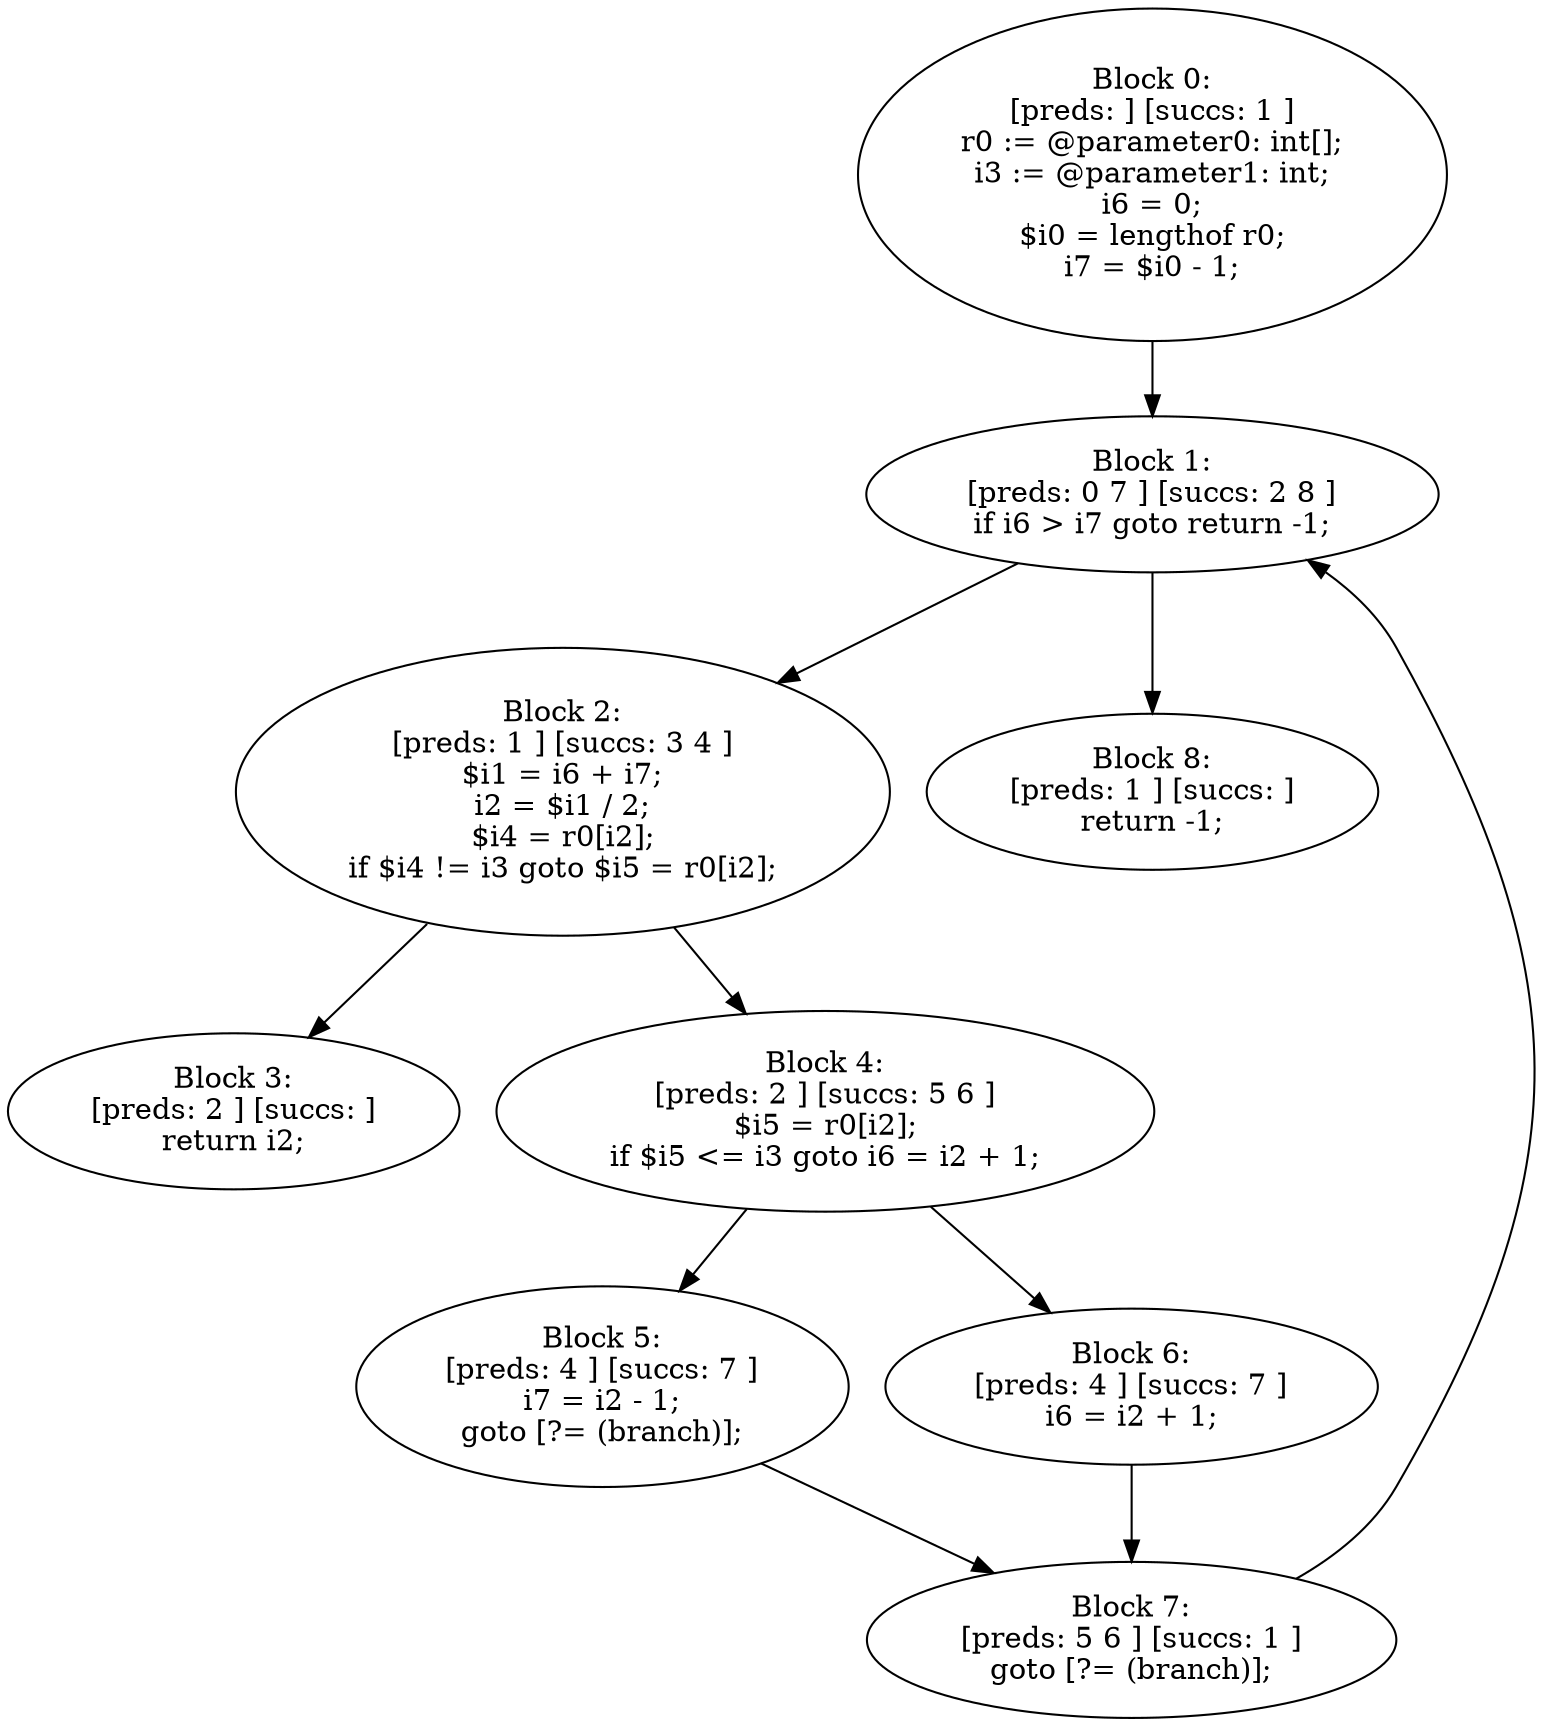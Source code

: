 digraph "unitGraph" {
    "Block 0:
[preds: ] [succs: 1 ]
r0 := @parameter0: int[];
i3 := @parameter1: int;
i6 = 0;
$i0 = lengthof r0;
i7 = $i0 - 1;
"
    "Block 1:
[preds: 0 7 ] [succs: 2 8 ]
if i6 > i7 goto return -1;
"
    "Block 2:
[preds: 1 ] [succs: 3 4 ]
$i1 = i6 + i7;
i2 = $i1 / 2;
$i4 = r0[i2];
if $i4 != i3 goto $i5 = r0[i2];
"
    "Block 3:
[preds: 2 ] [succs: ]
return i2;
"
    "Block 4:
[preds: 2 ] [succs: 5 6 ]
$i5 = r0[i2];
if $i5 <= i3 goto i6 = i2 + 1;
"
    "Block 5:
[preds: 4 ] [succs: 7 ]
i7 = i2 - 1;
goto [?= (branch)];
"
    "Block 6:
[preds: 4 ] [succs: 7 ]
i6 = i2 + 1;
"
    "Block 7:
[preds: 5 6 ] [succs: 1 ]
goto [?= (branch)];
"
    "Block 8:
[preds: 1 ] [succs: ]
return -1;
"
    "Block 0:
[preds: ] [succs: 1 ]
r0 := @parameter0: int[];
i3 := @parameter1: int;
i6 = 0;
$i0 = lengthof r0;
i7 = $i0 - 1;
"->"Block 1:
[preds: 0 7 ] [succs: 2 8 ]
if i6 > i7 goto return -1;
";
    "Block 1:
[preds: 0 7 ] [succs: 2 8 ]
if i6 > i7 goto return -1;
"->"Block 2:
[preds: 1 ] [succs: 3 4 ]
$i1 = i6 + i7;
i2 = $i1 / 2;
$i4 = r0[i2];
if $i4 != i3 goto $i5 = r0[i2];
";
    "Block 1:
[preds: 0 7 ] [succs: 2 8 ]
if i6 > i7 goto return -1;
"->"Block 8:
[preds: 1 ] [succs: ]
return -1;
";
    "Block 2:
[preds: 1 ] [succs: 3 4 ]
$i1 = i6 + i7;
i2 = $i1 / 2;
$i4 = r0[i2];
if $i4 != i3 goto $i5 = r0[i2];
"->"Block 3:
[preds: 2 ] [succs: ]
return i2;
";
    "Block 2:
[preds: 1 ] [succs: 3 4 ]
$i1 = i6 + i7;
i2 = $i1 / 2;
$i4 = r0[i2];
if $i4 != i3 goto $i5 = r0[i2];
"->"Block 4:
[preds: 2 ] [succs: 5 6 ]
$i5 = r0[i2];
if $i5 <= i3 goto i6 = i2 + 1;
";
    "Block 4:
[preds: 2 ] [succs: 5 6 ]
$i5 = r0[i2];
if $i5 <= i3 goto i6 = i2 + 1;
"->"Block 5:
[preds: 4 ] [succs: 7 ]
i7 = i2 - 1;
goto [?= (branch)];
";
    "Block 4:
[preds: 2 ] [succs: 5 6 ]
$i5 = r0[i2];
if $i5 <= i3 goto i6 = i2 + 1;
"->"Block 6:
[preds: 4 ] [succs: 7 ]
i6 = i2 + 1;
";
    "Block 5:
[preds: 4 ] [succs: 7 ]
i7 = i2 - 1;
goto [?= (branch)];
"->"Block 7:
[preds: 5 6 ] [succs: 1 ]
goto [?= (branch)];
";
    "Block 6:
[preds: 4 ] [succs: 7 ]
i6 = i2 + 1;
"->"Block 7:
[preds: 5 6 ] [succs: 1 ]
goto [?= (branch)];
";
    "Block 7:
[preds: 5 6 ] [succs: 1 ]
goto [?= (branch)];
"->"Block 1:
[preds: 0 7 ] [succs: 2 8 ]
if i6 > i7 goto return -1;
";
}
